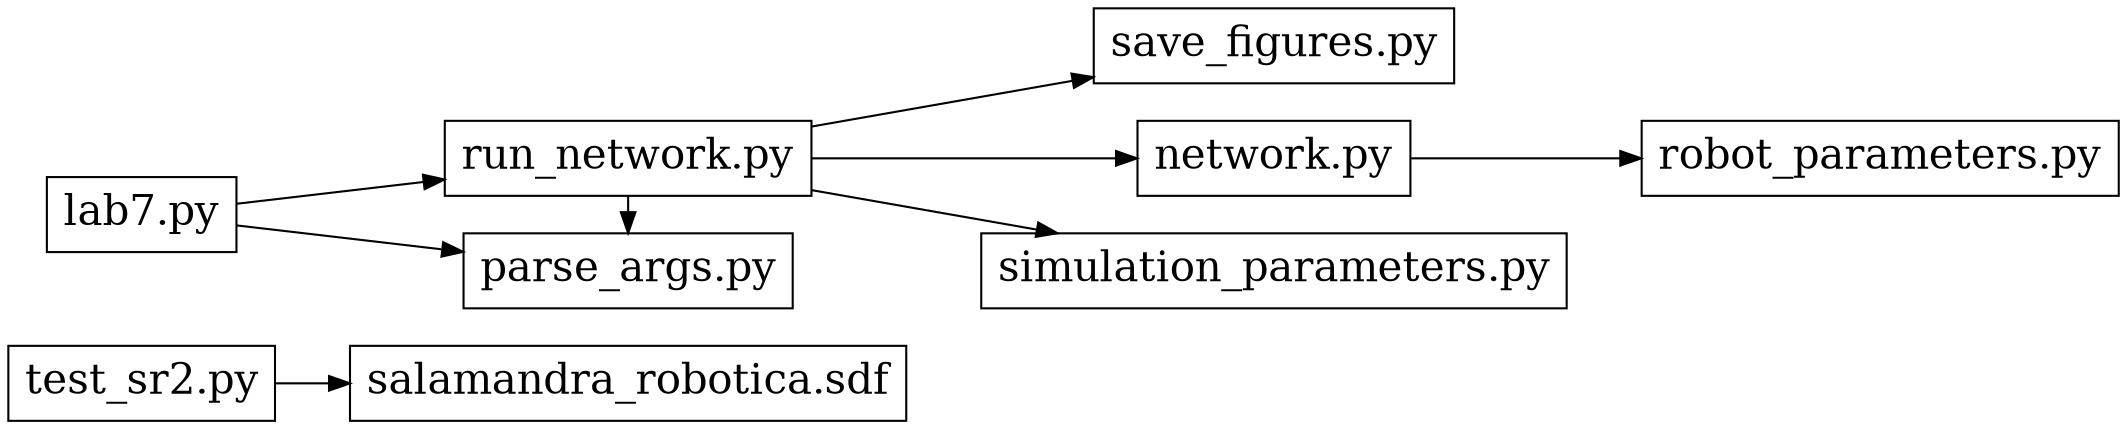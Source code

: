 digraph G {
    graph[rankdir=LR, center=true]
    node [
          color="black",
          fontsize=20,
          shape=box
          ]

    "test_sr2.py"->"salamandra_robotica.sdf"
    "lab7.py"->"parse_args.py"
    "lab7.py"->"run_network.py"
    "run_network.py"->"parse_args.py"
    "run_network.py"->"save_figures.py"
    "run_network.py"->"network.py"
    "run_network.py"->"simulation_parameters.py"
    "network.py"->"robot_parameters.py"

    {
        rank = same;
        "lab7.py";
        "test_sr2.py";
    }

    {
        rank = same;
        "parse_args.py";
        "run_network.py";
    }

    {
        rank = same;
        "network.py";
        "simulation_parameters.py";
    }

    color=black;
}
